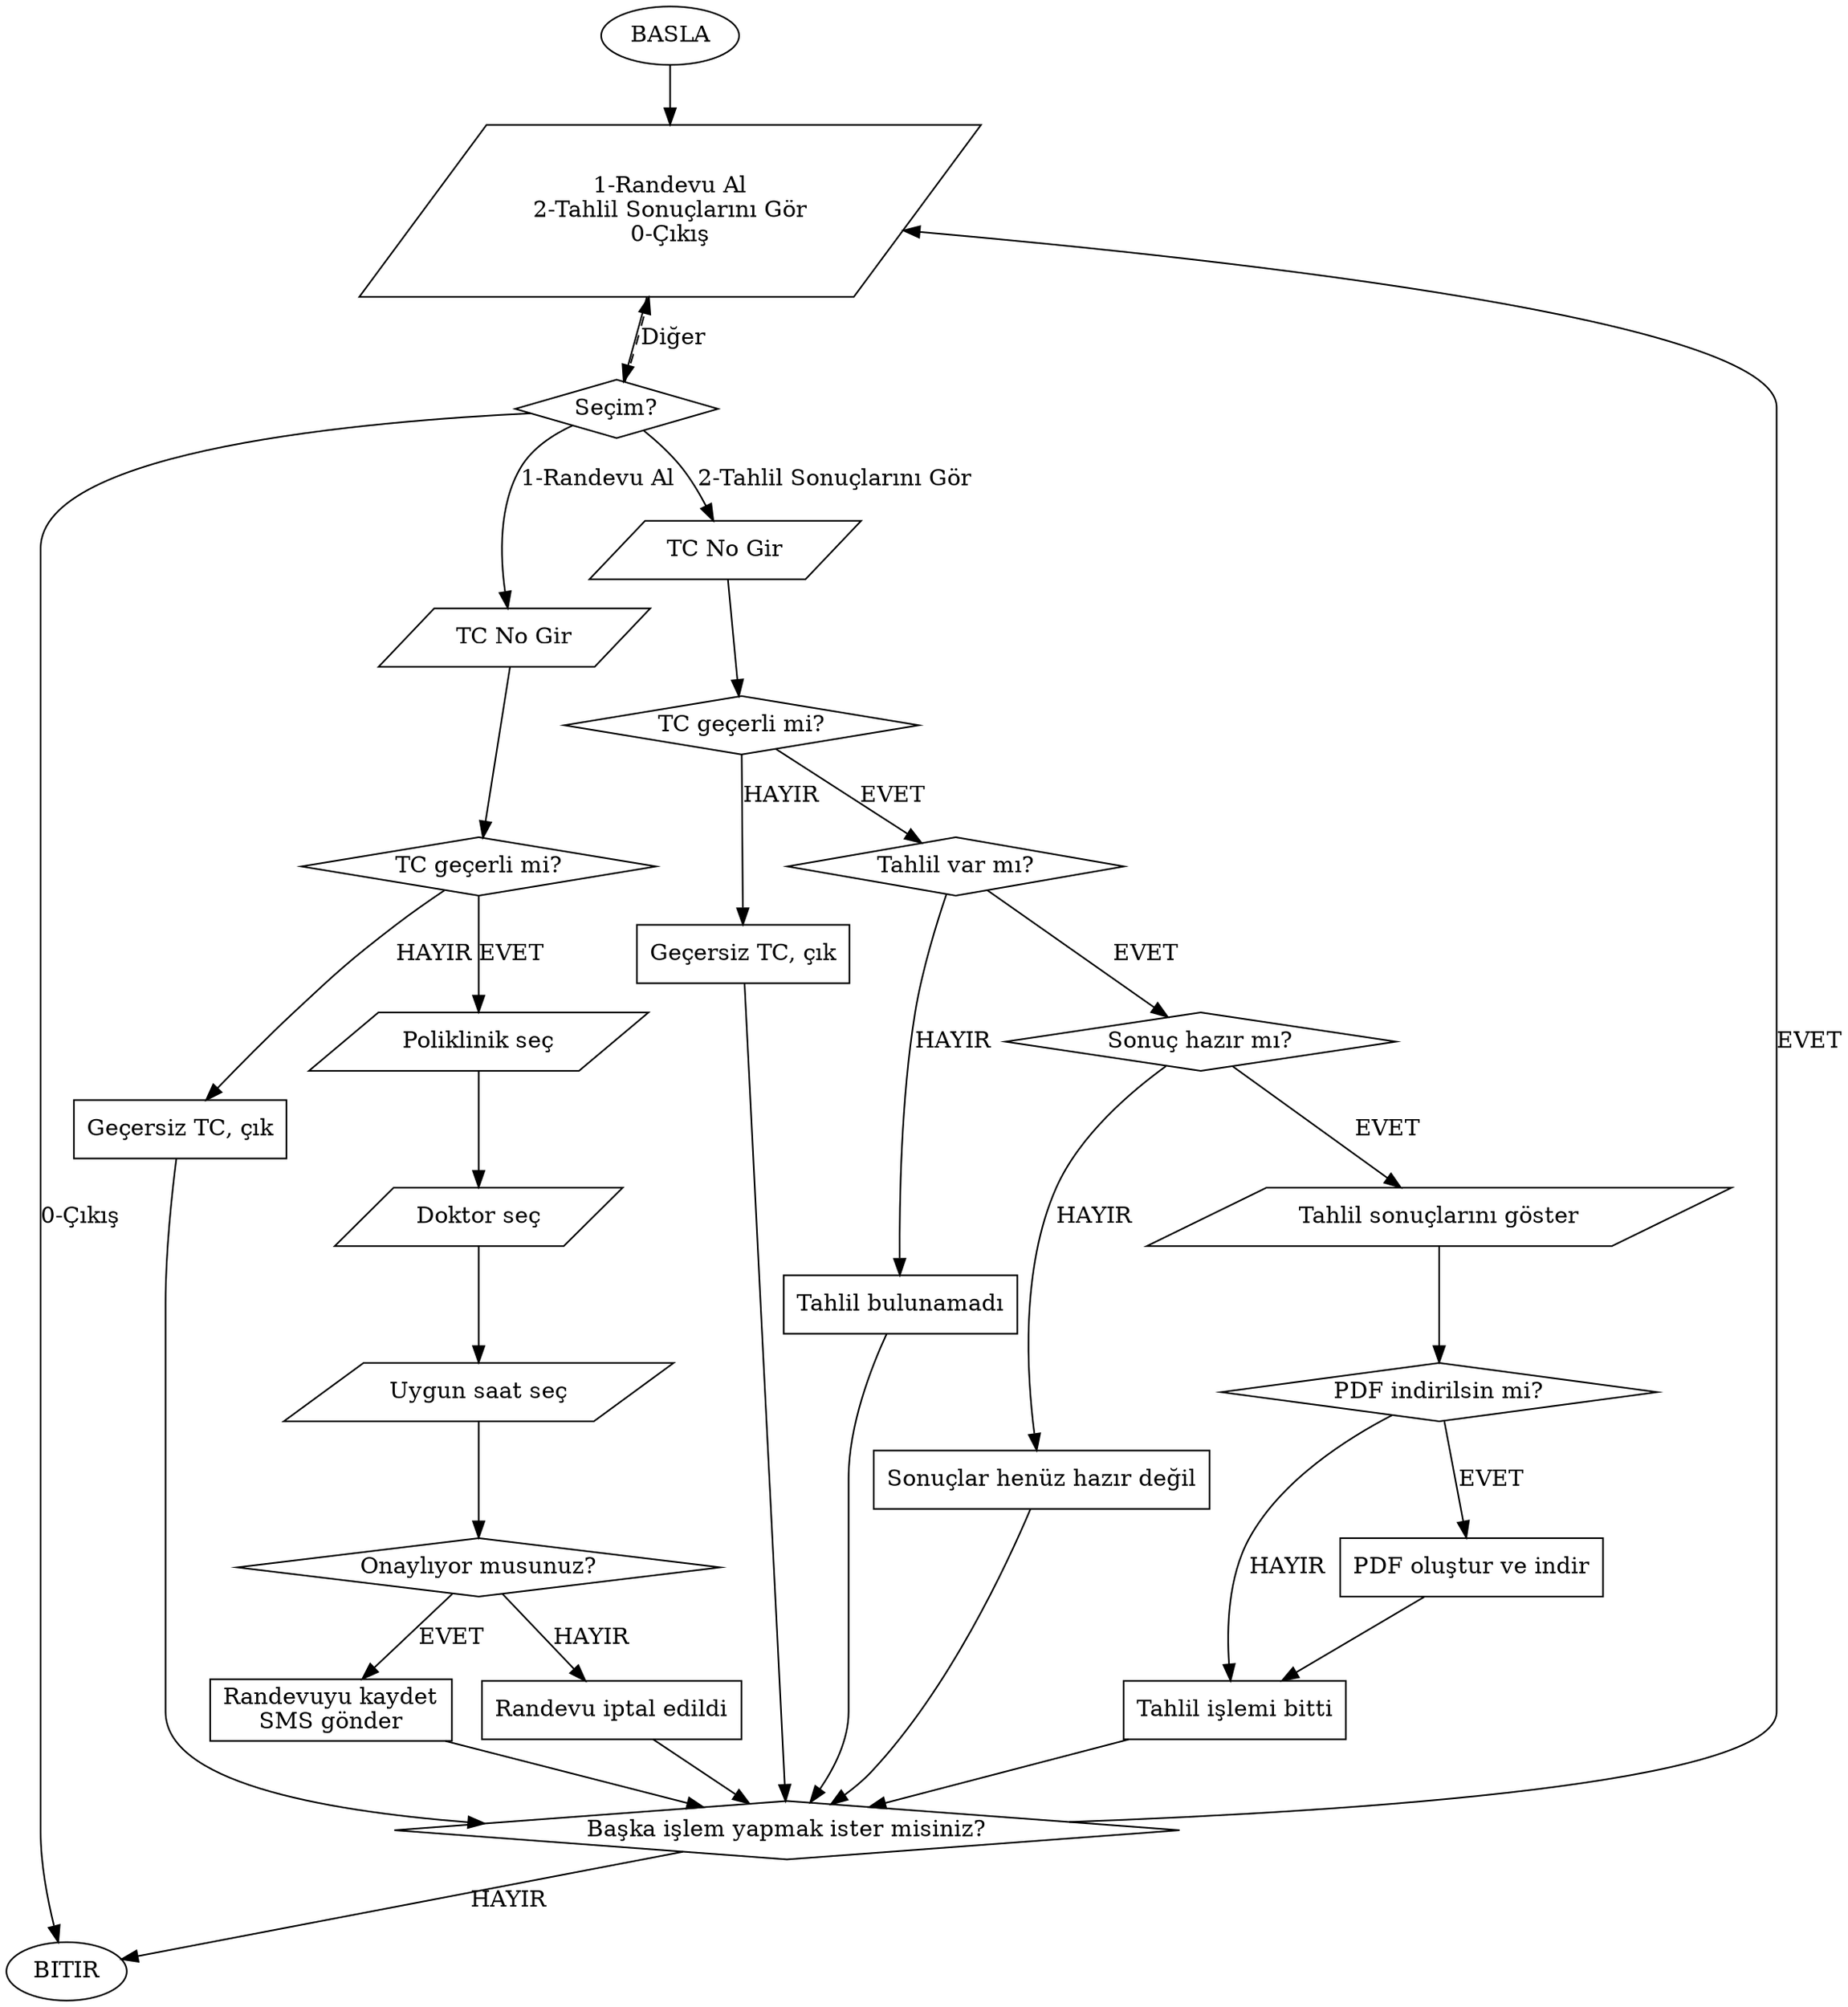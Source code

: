 digraph G {
rankdir=TB; // Yukarıdan aşağıya

// --- Başlangıç ---
start [shape=oval, label="BASLA"];

// --- Ana Menü ---
menu [shape=parallelogram, label="1-Randevu Al\n2-Tahlil Sonuçlarını Gör\n0-Çıkış"];
decision_main [shape=diamond, label="Seçim?"];

// --- Randevu Modülü ---
r_input [shape=parallelogram, label="TC No Gir"];
r_check [shape=diamond, label="TC geçerli mi?"];
r_invalid [shape=box, label="Geçersiz TC, çık"];
r_poli [shape=parallelogram, label="Poliklinik seç"];
r_doktor [shape=parallelogram, label="Doktor seç"];
r_saat [shape=parallelogram, label="Uygun saat seç"];
r_confirm [shape=diamond, label="Onaylıyor musunuz?"];
r_yes [shape=box, label="Randevuyu kaydet\nSMS gönder"];
r_no [shape=box, label="Randevu iptal edildi"];

// --- Tahlil Modülü ---
t_input [shape=parallelogram, label="TC No Gir"];
t_check [shape=diamond, label="TC geçerli mi?"];
t_invalid [shape=box, label="Geçersiz TC, çık"];
t_exists [shape=diamond, label="Tahlil var mı?"];
t_none [shape=box, label="Tahlil bulunamadı"];
t_ready [shape=diamond, label="Sonuç hazır mı?"];
t_wait [shape=box, label="Sonuçlar henüz hazır değil"];
t_show [shape=parallelogram, label="Tahlil sonuçlarını göster"];
t_pdf [shape=diamond, label="PDF indirilsin mi?"];
t_download [shape=box, label="PDF oluştur ve indir"];
t_end [shape=box, label="Tahlil işlemi bitti"];

// --- Döngü (devam etmek ister misiniz?) ---
again [shape=diamond, label="Başka işlem yapmak ister misiniz?"];
end [shape=oval, label="BITIR"];

// --- Ana Akış ---
start -> menu -> decision_main;

// --- Karar dalları ---
decision_main -> r_input [label="1-Randevu Al"];
decision_main -> t_input [label="2-Tahlil Sonuçlarını Gör"];
decision_main -> end [label="0-Çıkış"];
decision_main -> menu [label="Diğer", style=dashed];

// --- Randevu Modülü Akışı ---
r_input -> r_check;
r_check -> r_invalid [label="HAYIR"];
r_check -> r_poli [label="EVET"];
r_poli -> r_doktor -> r_saat -> r_confirm;
r_confirm -> r_yes [label="EVET"];
r_confirm -> r_no [label="HAYIR"];
r_yes -> again;
r_no -> again;
r_invalid -> again;

// --- Tahlil Modülü Akışı ---
t_input -> t_check;
t_check -> t_invalid [label="HAYIR"];
t_check -> t_exists [label="EVET"];
t_exists -> t_none [label="HAYIR"];
t_exists -> t_ready [label="EVET"];
t_ready -> t_wait [label="HAYIR"];
t_ready -> t_show [label="EVET"];
t_show -> t_pdf;
t_pdf -> t_download [label="EVET"];
t_pdf -> t_end [label="HAYIR"];
t_download -> t_end;
t_none -> again;
t_wait -> again;
t_end -> again;
t_invalid -> again;

// --- Döngü bağlantısı ---
again -> menu [label="EVET"];
again -> end [label="HAYIR"];

}
